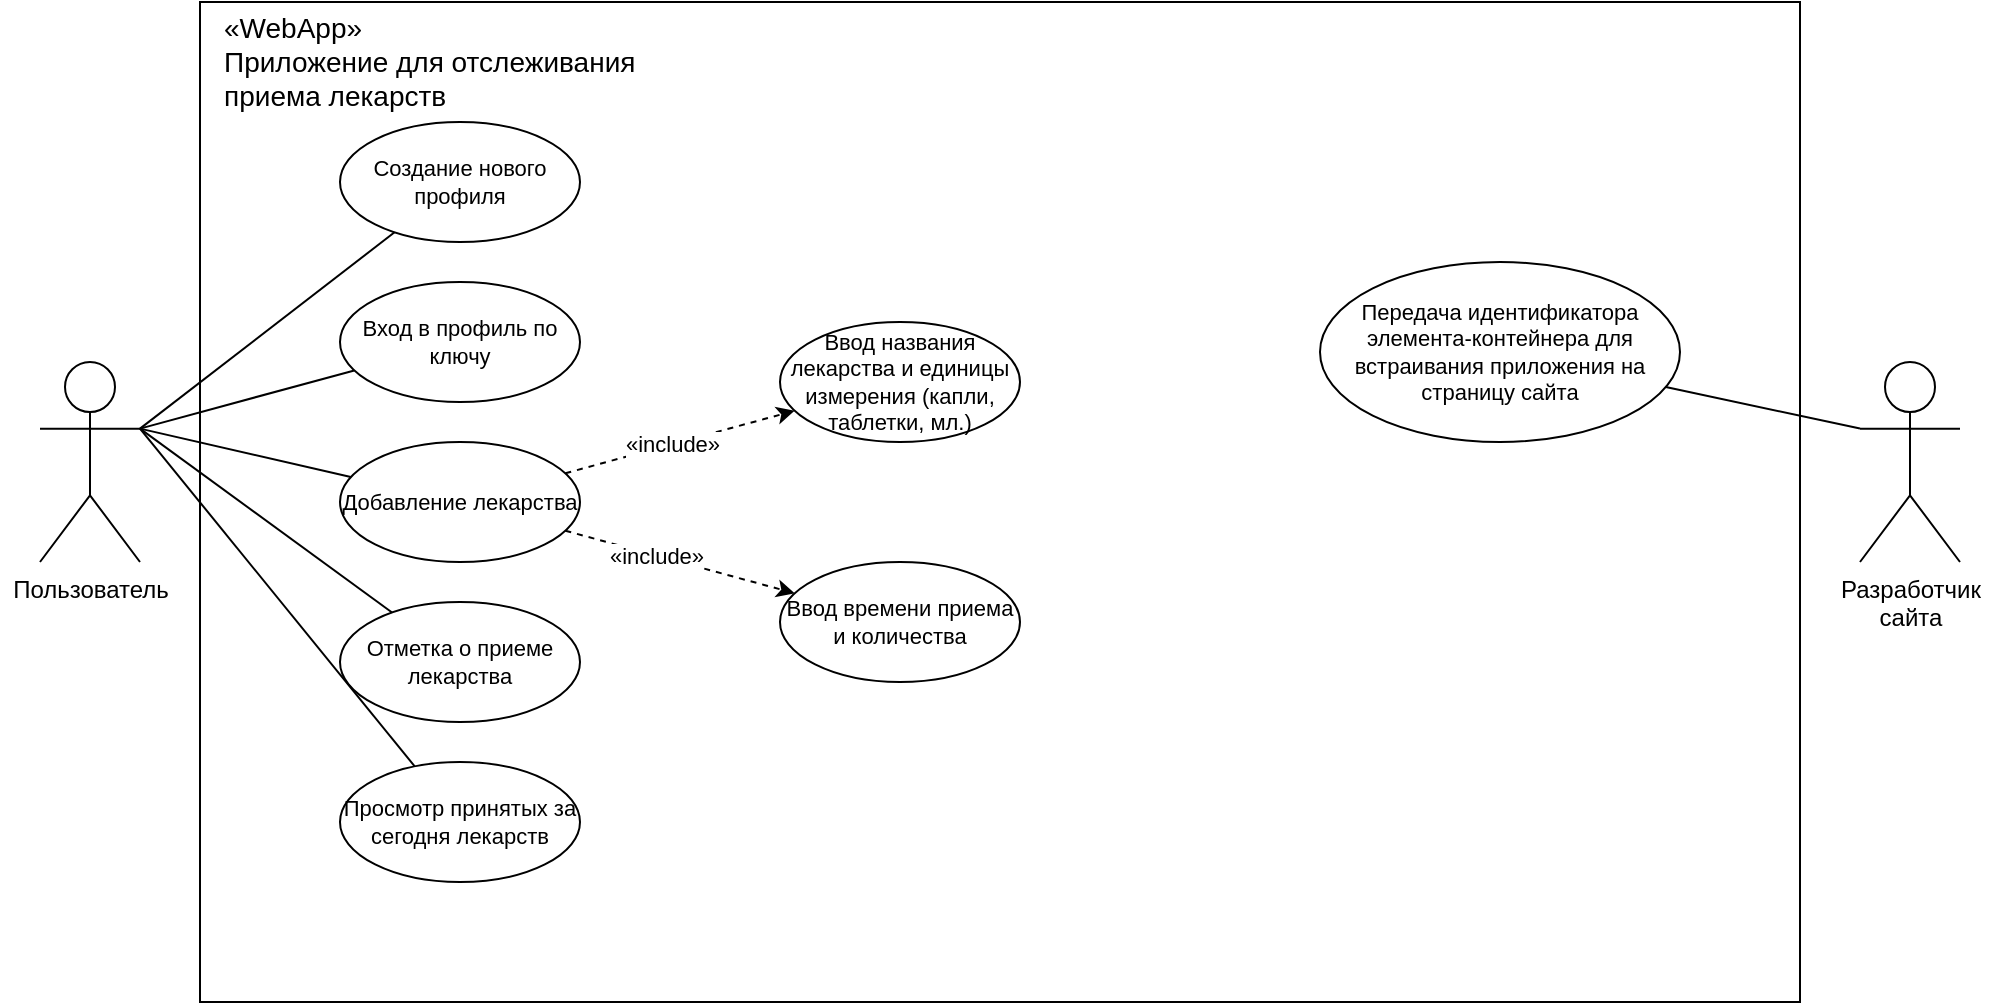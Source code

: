 <mxfile version="22.1.5" type="device">
  <diagram name="Page-1" id="zW-MgHXihvFappo9nlR7">
    <mxGraphModel dx="1304" dy="675" grid="1" gridSize="10" guides="1" tooltips="1" connect="1" arrows="1" fold="1" page="1" pageScale="1" pageWidth="850" pageHeight="1100" math="0" shadow="0">
      <root>
        <mxCell id="0" />
        <mxCell id="1" parent="0" />
        <mxCell id="HAJf89q4UvbYXRyasf8V-5" value="" style="rounded=0;whiteSpace=wrap;html=1;strokeColor=none;" parent="1" vertex="1">
          <mxGeometry width="1000" height="500" as="geometry" />
        </mxCell>
        <mxCell id="HAJf89q4UvbYXRyasf8V-1" value="" style="rounded=0;whiteSpace=wrap;html=1;" parent="1" vertex="1">
          <mxGeometry x="100" width="800" height="500" as="geometry" />
        </mxCell>
        <mxCell id="HAJf89q4UvbYXRyasf8V-2" value="&lt;div&gt;Пользователь&lt;/div&gt;" style="shape=umlActor;verticalLabelPosition=bottom;verticalAlign=top;html=1;" parent="1" vertex="1">
          <mxGeometry x="20" y="180" width="50" height="100" as="geometry" />
        </mxCell>
        <mxCell id="HAJf89q4UvbYXRyasf8V-3" value="&lt;div&gt;Разработчик&lt;/div&gt;&lt;div&gt;сайта&lt;br&gt;&lt;/div&gt;" style="shape=umlActor;verticalLabelPosition=bottom;verticalAlign=top;html=1;" parent="1" vertex="1">
          <mxGeometry x="930" y="180" width="50" height="100" as="geometry" />
        </mxCell>
        <mxCell id="HAJf89q4UvbYXRyasf8V-4" value="&lt;div align=&quot;left&quot; style=&quot;font-size: 14px;&quot;&gt;&lt;font style=&quot;font-size: 14px;&quot;&gt;«WebApp»&lt;/font&gt;&lt;/div&gt;&lt;div align=&quot;left&quot; style=&quot;font-size: 14px;&quot;&gt;&lt;font style=&quot;font-size: 14px;&quot;&gt;Приложение для  отслеживания приема лекарств&lt;font style=&quot;font-size: 14px;&quot;&gt;&lt;br style=&quot;font-size: 14px;&quot;&gt;&lt;/font&gt;&lt;/font&gt;&lt;/div&gt;" style="text;html=1;strokeColor=none;fillColor=none;align=left;verticalAlign=middle;whiteSpace=wrap;rounded=0;fontSize=14;" parent="1" vertex="1">
          <mxGeometry x="110" width="210" height="60" as="geometry" />
        </mxCell>
        <mxCell id="HAJf89q4UvbYXRyasf8V-9" value="Создание нового профиля&lt;br style=&quot;font-size: 11px;&quot;&gt;" style="ellipse;whiteSpace=wrap;aspect=fixed;fontSize=11;html=1;" parent="1" vertex="1">
          <mxGeometry x="170" y="60" width="120" height="60" as="geometry" />
        </mxCell>
        <mxCell id="HAJf89q4UvbYXRyasf8V-10" value="Вход в профиль по ключу&lt;br style=&quot;font-size: 11px;&quot;&gt;" style="ellipse;whiteSpace=wrap;aspect=fixed;fontSize=11;html=1;" parent="1" vertex="1">
          <mxGeometry x="170" y="140" width="120" height="60" as="geometry" />
        </mxCell>
        <mxCell id="HAJf89q4UvbYXRyasf8V-11" value="Ввод названия лекарства и единицы измерения (капли, таблетки, мл.)" style="ellipse;whiteSpace=wrap;html=1;fontSize=11;" parent="1" vertex="1">
          <mxGeometry x="390" y="160" width="120" height="60" as="geometry" />
        </mxCell>
        <mxCell id="HAJf89q4UvbYXRyasf8V-13" value="Ввод времени приема и количества" style="ellipse;whiteSpace=wrap;html=1;fontSize=11;" parent="1" vertex="1">
          <mxGeometry x="390" y="280" width="120" height="60" as="geometry" />
        </mxCell>
        <mxCell id="HAJf89q4UvbYXRyasf8V-15" value="Добавление лекарства" style="ellipse;whiteSpace=wrap;aspect=fixed;fontSize=11;html=1;" parent="1" vertex="1">
          <mxGeometry x="170" y="220" width="120" height="60" as="geometry" />
        </mxCell>
        <mxCell id="HAJf89q4UvbYXRyasf8V-19" value="" style="html=1;labelBackgroundColor=#ffffff;startArrow=none;startFill=0;startSize=6;endArrow=classic;endFill=1;endSize=6;jettySize=auto;orthogonalLoop=1;strokeWidth=1;dashed=1;fontSize=14;rounded=0;" parent="1" source="HAJf89q4UvbYXRyasf8V-15" target="HAJf89q4UvbYXRyasf8V-11" edge="1">
          <mxGeometry width="60" height="60" relative="1" as="geometry">
            <mxPoint x="370" y="280" as="sourcePoint" />
            <mxPoint x="430" y="220" as="targetPoint" />
          </mxGeometry>
        </mxCell>
        <mxCell id="HAJf89q4UvbYXRyasf8V-28" value="«include»" style="edgeLabel;align=center;verticalAlign=middle;resizable=0;points=[];html=1;fontSize=11;" parent="HAJf89q4UvbYXRyasf8V-19" vertex="1" connectable="0">
          <mxGeometry x="-0.074" relative="1" as="geometry">
            <mxPoint as="offset" />
          </mxGeometry>
        </mxCell>
        <mxCell id="HAJf89q4UvbYXRyasf8V-23" value="" style="html=1;labelBackgroundColor=#ffffff;startArrow=none;startFill=0;startSize=6;endArrow=classic;endFill=1;endSize=6;jettySize=auto;orthogonalLoop=1;strokeWidth=1;dashed=1;fontSize=14;rounded=0;" parent="1" source="HAJf89q4UvbYXRyasf8V-15" target="HAJf89q4UvbYXRyasf8V-13" edge="1">
          <mxGeometry width="60" height="60" relative="1" as="geometry">
            <mxPoint x="370" y="280" as="sourcePoint" />
            <mxPoint x="430" y="220" as="targetPoint" />
          </mxGeometry>
        </mxCell>
        <mxCell id="HAJf89q4UvbYXRyasf8V-24" value="«include»" style="edgeLabel;align=center;verticalAlign=middle;resizable=0;points=[];html=1;fontSize=11;" parent="HAJf89q4UvbYXRyasf8V-23" vertex="1" connectable="0">
          <mxGeometry x="-0.208" relative="1" as="geometry">
            <mxPoint as="offset" />
          </mxGeometry>
        </mxCell>
        <mxCell id="HAJf89q4UvbYXRyasf8V-29" value="" style="endArrow=none;html=1;rounded=0;exitX=1;exitY=0.333;exitDx=0;exitDy=0;exitPerimeter=0;" parent="1" source="HAJf89q4UvbYXRyasf8V-2" target="HAJf89q4UvbYXRyasf8V-9" edge="1">
          <mxGeometry width="50" height="50" relative="1" as="geometry">
            <mxPoint x="370" y="270" as="sourcePoint" />
            <mxPoint x="420" y="220" as="targetPoint" />
          </mxGeometry>
        </mxCell>
        <mxCell id="HAJf89q4UvbYXRyasf8V-30" value="" style="endArrow=none;html=1;rounded=0;exitX=1;exitY=0.333;exitDx=0;exitDy=0;exitPerimeter=0;" parent="1" source="HAJf89q4UvbYXRyasf8V-2" target="HAJf89q4UvbYXRyasf8V-10" edge="1">
          <mxGeometry width="50" height="50" relative="1" as="geometry">
            <mxPoint x="370" y="270" as="sourcePoint" />
            <mxPoint x="420" y="220" as="targetPoint" />
          </mxGeometry>
        </mxCell>
        <mxCell id="HAJf89q4UvbYXRyasf8V-31" value="" style="endArrow=none;html=1;rounded=0;exitX=1;exitY=0.333;exitDx=0;exitDy=0;exitPerimeter=0;" parent="1" source="HAJf89q4UvbYXRyasf8V-2" target="HAJf89q4UvbYXRyasf8V-15" edge="1">
          <mxGeometry width="50" height="50" relative="1" as="geometry">
            <mxPoint x="370" y="270" as="sourcePoint" />
            <mxPoint x="420" y="220" as="targetPoint" />
          </mxGeometry>
        </mxCell>
        <mxCell id="HAJf89q4UvbYXRyasf8V-33" value="Отметка о приеме лекарства&lt;br style=&quot;font-size: 11px;&quot;&gt;" style="ellipse;whiteSpace=wrap;aspect=fixed;fontSize=11;html=1;" parent="1" vertex="1">
          <mxGeometry x="170" y="300" width="120" height="60" as="geometry" />
        </mxCell>
        <mxCell id="HAJf89q4UvbYXRyasf8V-34" value="" style="endArrow=none;html=1;rounded=0;entryX=1;entryY=0.333;entryDx=0;entryDy=0;entryPerimeter=0;" parent="1" source="HAJf89q4UvbYXRyasf8V-33" target="HAJf89q4UvbYXRyasf8V-2" edge="1">
          <mxGeometry width="50" height="50" relative="1" as="geometry">
            <mxPoint x="300" y="240" as="sourcePoint" />
            <mxPoint x="350" y="190" as="targetPoint" />
          </mxGeometry>
        </mxCell>
        <mxCell id="HAJf89q4UvbYXRyasf8V-35" value="" style="endArrow=none;html=1;rounded=0;entryX=1;entryY=0.333;entryDx=0;entryDy=0;entryPerimeter=0;" parent="1" source="HAJf89q4UvbYXRyasf8V-38" target="HAJf89q4UvbYXRyasf8V-2" edge="1">
          <mxGeometry width="50" height="50" relative="1" as="geometry">
            <mxPoint x="300" y="240" as="sourcePoint" />
            <mxPoint x="350" y="190" as="targetPoint" />
          </mxGeometry>
        </mxCell>
        <mxCell id="HAJf89q4UvbYXRyasf8V-38" value="Просмотр принятых за сегодня лекарств&lt;br style=&quot;font-size: 11px;&quot;&gt;" style="ellipse;whiteSpace=wrap;aspect=fixed;fontSize=11;html=1;" parent="1" vertex="1">
          <mxGeometry x="170" y="380" width="120" height="60" as="geometry" />
        </mxCell>
        <mxCell id="HAJf89q4UvbYXRyasf8V-42" value="Передача идентификатора элемента-контейнера для встраивания приложения на страницу сайта&lt;br style=&quot;font-size: 11px;&quot;&gt;" style="ellipse;whiteSpace=wrap;html=1;fontSize=11;" parent="1" vertex="1">
          <mxGeometry x="660" y="130" width="180" height="90" as="geometry" />
        </mxCell>
        <mxCell id="HAJf89q4UvbYXRyasf8V-44" value="" style="endArrow=none;html=1;rounded=0;entryX=0;entryY=0.333;entryDx=0;entryDy=0;entryPerimeter=0;" parent="1" source="HAJf89q4UvbYXRyasf8V-42" target="HAJf89q4UvbYXRyasf8V-3" edge="1">
          <mxGeometry width="50" height="50" relative="1" as="geometry">
            <mxPoint x="450" y="180" as="sourcePoint" />
            <mxPoint x="500" y="130" as="targetPoint" />
          </mxGeometry>
        </mxCell>
      </root>
    </mxGraphModel>
  </diagram>
</mxfile>
